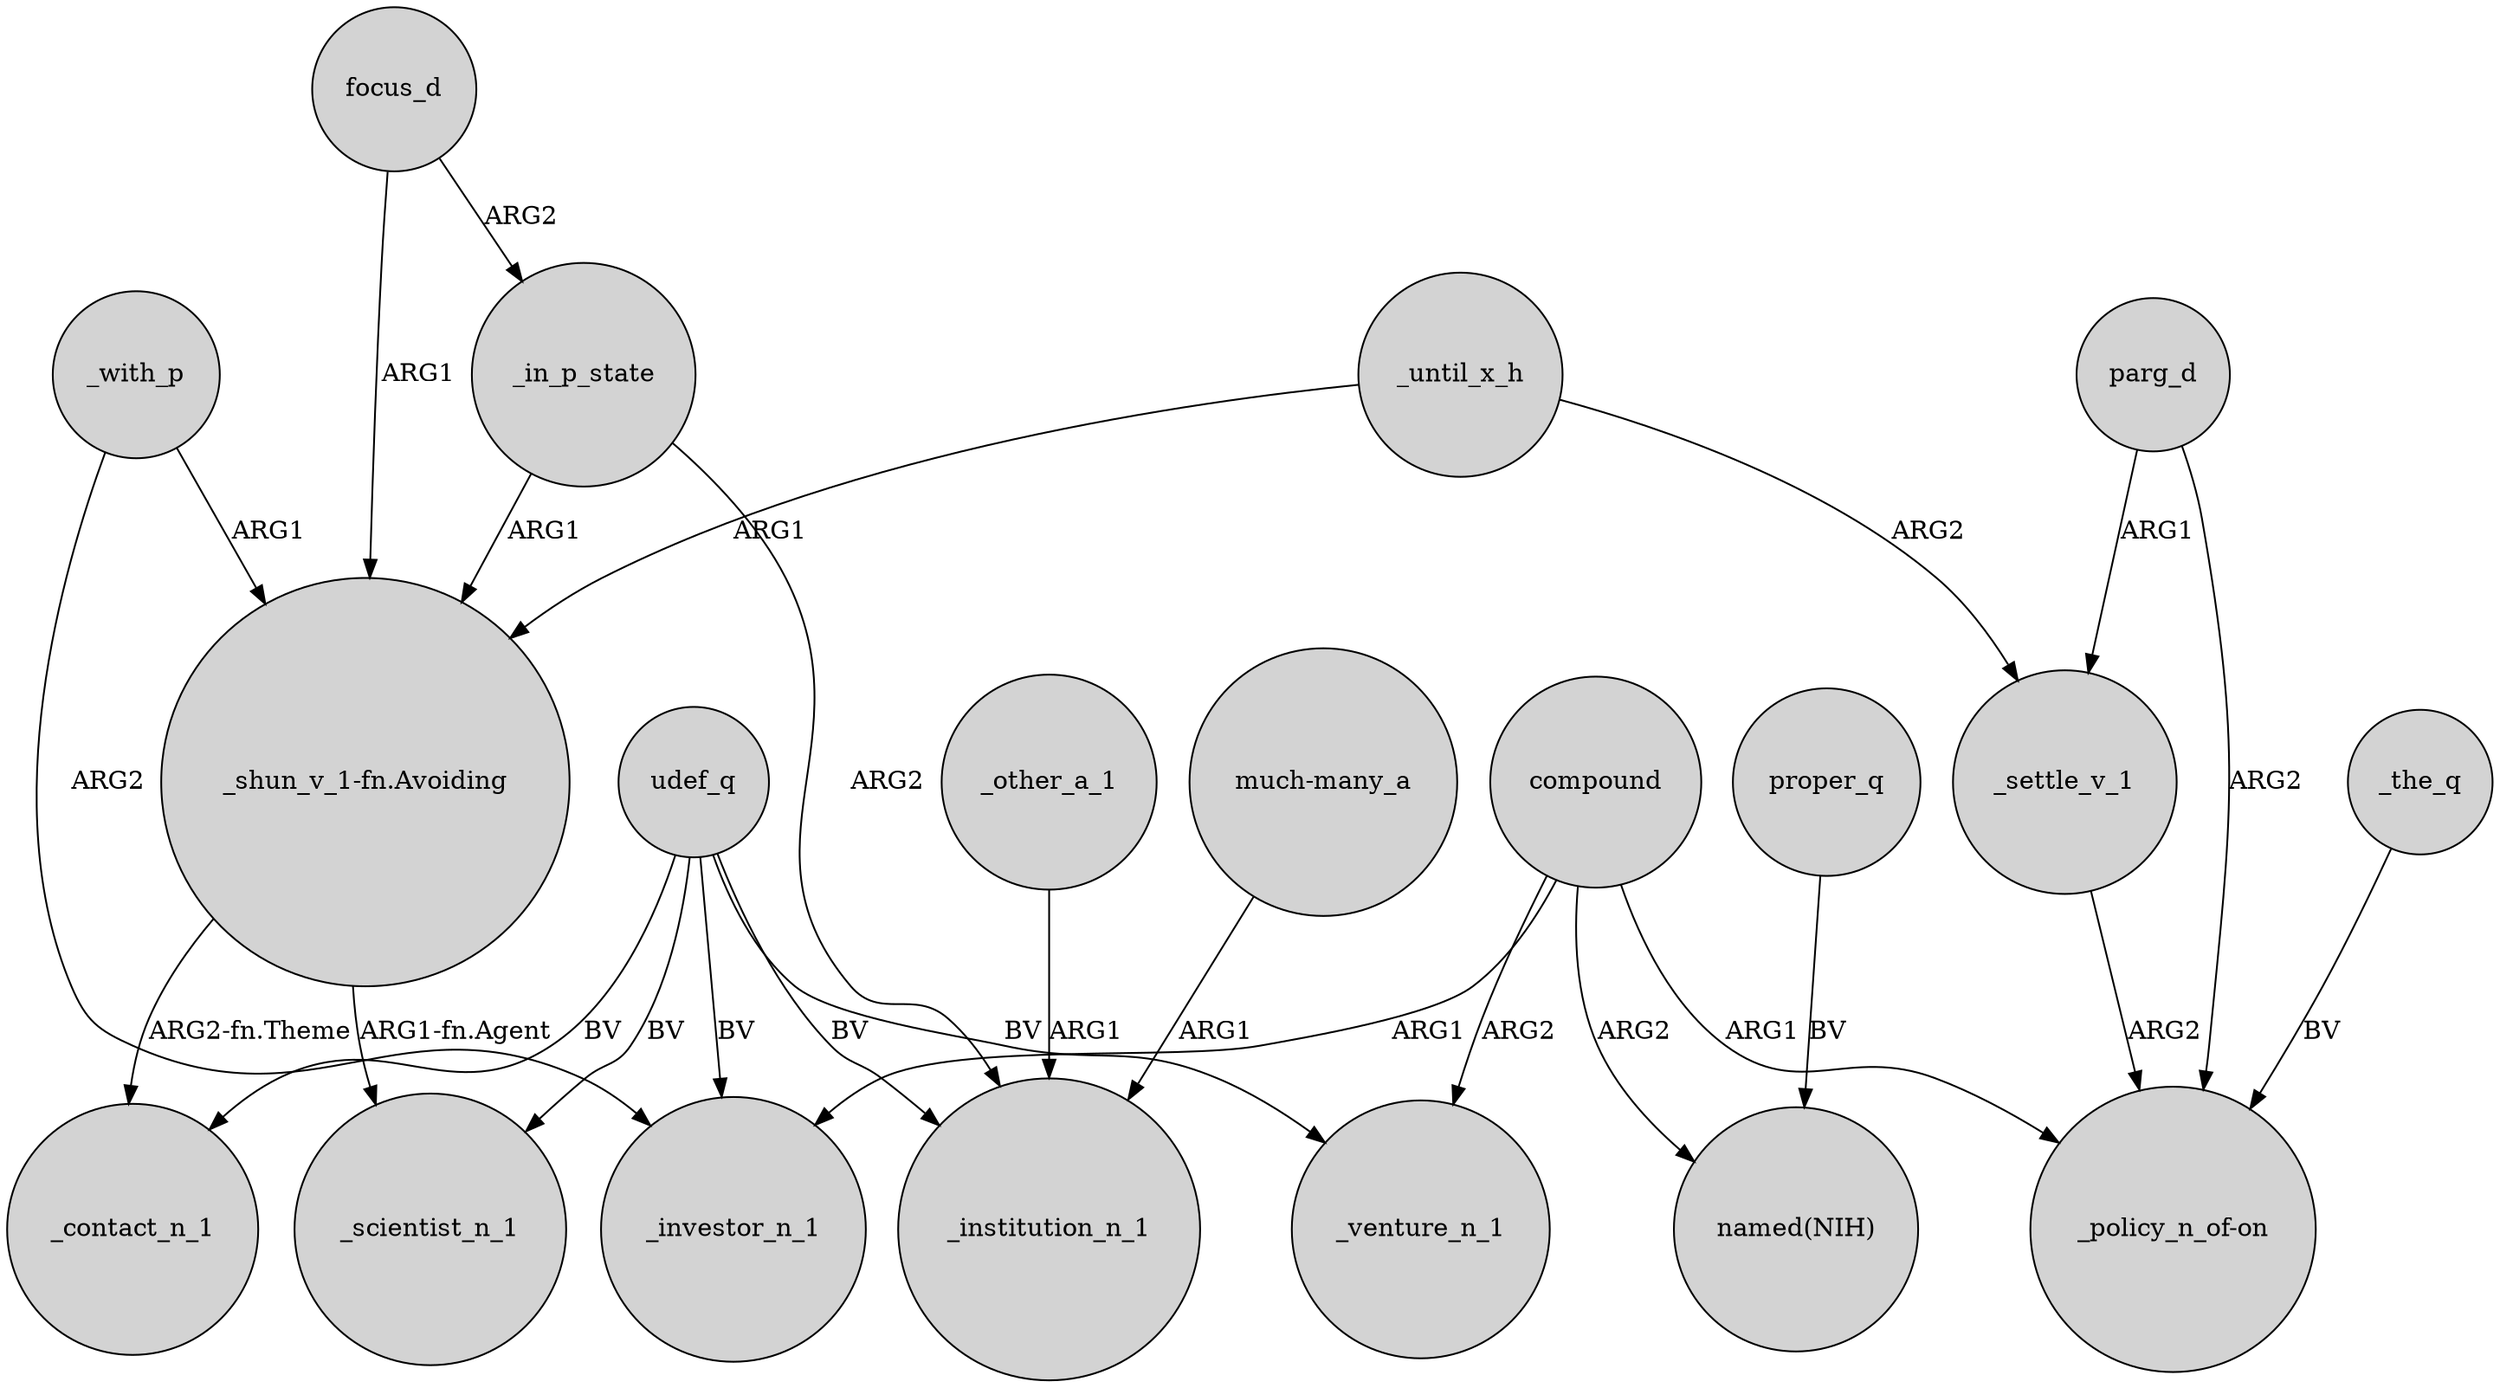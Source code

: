 digraph {
	node [shape=circle style=filled]
	compound -> _venture_n_1 [label=ARG2]
	_with_p -> _investor_n_1 [label=ARG2]
	udef_q -> _investor_n_1 [label=BV]
	_the_q -> "_policy_n_of-on" [label=BV]
	"_shun_v_1-fn.Avoiding" -> _contact_n_1 [label="ARG2-fn.Theme"]
	parg_d -> _settle_v_1 [label=ARG1]
	compound -> "named(NIH)" [label=ARG2]
	focus_d -> _in_p_state [label=ARG2]
	"much-many_a" -> _institution_n_1 [label=ARG1]
	udef_q -> _venture_n_1 [label=BV]
	udef_q -> _institution_n_1 [label=BV]
	_until_x_h -> "_shun_v_1-fn.Avoiding" [label=ARG1]
	_other_a_1 -> _institution_n_1 [label=ARG1]
	"_shun_v_1-fn.Avoiding" -> _scientist_n_1 [label="ARG1-fn.Agent"]
	_settle_v_1 -> "_policy_n_of-on" [label=ARG2]
	_in_p_state -> _institution_n_1 [label=ARG2]
	_until_x_h -> _settle_v_1 [label=ARG2]
	compound -> "_policy_n_of-on" [label=ARG1]
	focus_d -> "_shun_v_1-fn.Avoiding" [label=ARG1]
	proper_q -> "named(NIH)" [label=BV]
	compound -> _investor_n_1 [label=ARG1]
	udef_q -> _contact_n_1 [label=BV]
	udef_q -> _scientist_n_1 [label=BV]
	parg_d -> "_policy_n_of-on" [label=ARG2]
	_in_p_state -> "_shun_v_1-fn.Avoiding" [label=ARG1]
	_with_p -> "_shun_v_1-fn.Avoiding" [label=ARG1]
}
